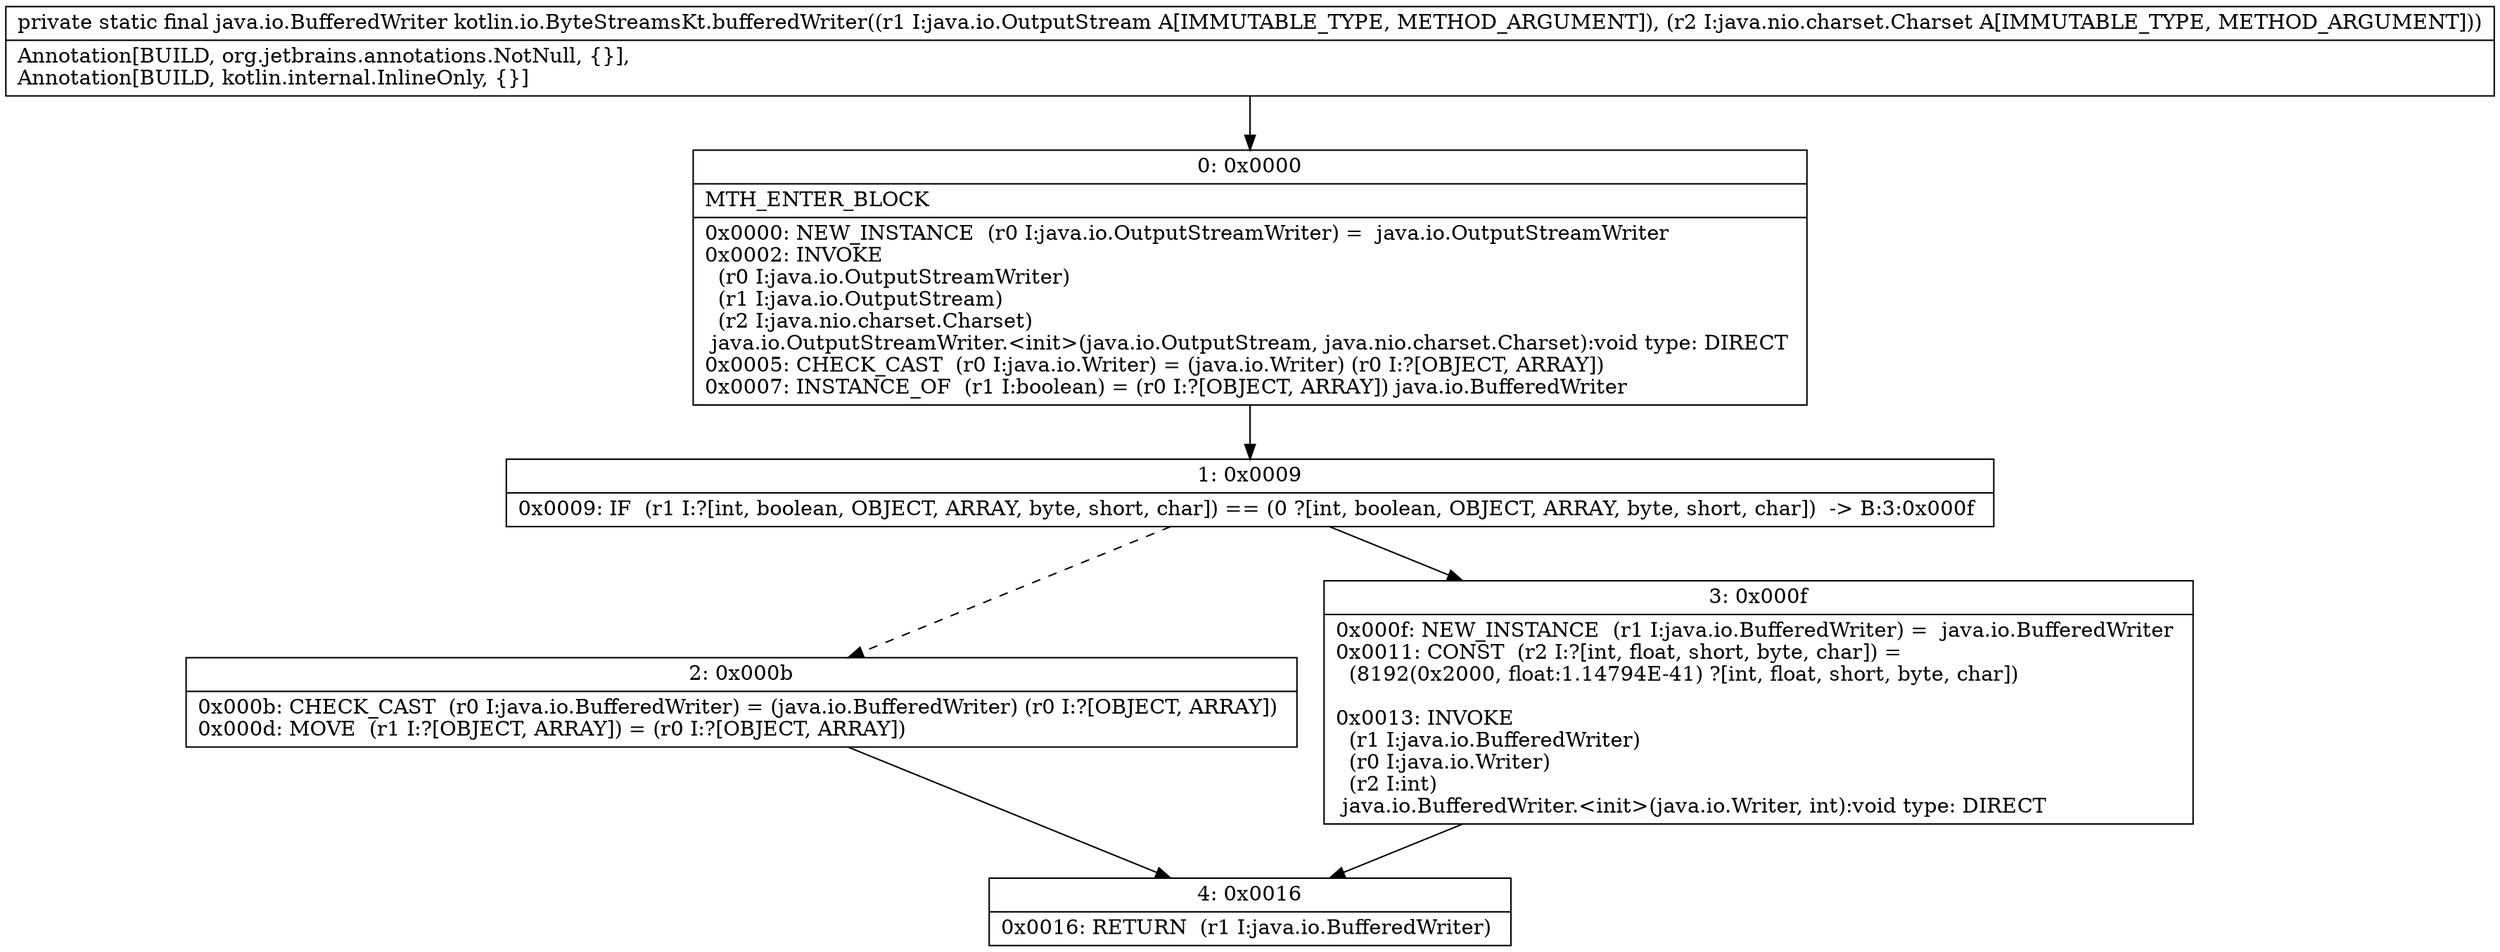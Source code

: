 digraph "CFG forkotlin.io.ByteStreamsKt.bufferedWriter(Ljava\/io\/OutputStream;Ljava\/nio\/charset\/Charset;)Ljava\/io\/BufferedWriter;" {
Node_0 [shape=record,label="{0\:\ 0x0000|MTH_ENTER_BLOCK\l|0x0000: NEW_INSTANCE  (r0 I:java.io.OutputStreamWriter) =  java.io.OutputStreamWriter \l0x0002: INVOKE  \l  (r0 I:java.io.OutputStreamWriter)\l  (r1 I:java.io.OutputStream)\l  (r2 I:java.nio.charset.Charset)\l java.io.OutputStreamWriter.\<init\>(java.io.OutputStream, java.nio.charset.Charset):void type: DIRECT \l0x0005: CHECK_CAST  (r0 I:java.io.Writer) = (java.io.Writer) (r0 I:?[OBJECT, ARRAY]) \l0x0007: INSTANCE_OF  (r1 I:boolean) = (r0 I:?[OBJECT, ARRAY]) java.io.BufferedWriter \l}"];
Node_1 [shape=record,label="{1\:\ 0x0009|0x0009: IF  (r1 I:?[int, boolean, OBJECT, ARRAY, byte, short, char]) == (0 ?[int, boolean, OBJECT, ARRAY, byte, short, char])  \-\> B:3:0x000f \l}"];
Node_2 [shape=record,label="{2\:\ 0x000b|0x000b: CHECK_CAST  (r0 I:java.io.BufferedWriter) = (java.io.BufferedWriter) (r0 I:?[OBJECT, ARRAY]) \l0x000d: MOVE  (r1 I:?[OBJECT, ARRAY]) = (r0 I:?[OBJECT, ARRAY]) \l}"];
Node_3 [shape=record,label="{3\:\ 0x000f|0x000f: NEW_INSTANCE  (r1 I:java.io.BufferedWriter) =  java.io.BufferedWriter \l0x0011: CONST  (r2 I:?[int, float, short, byte, char]) = \l  (8192(0x2000, float:1.14794E\-41) ?[int, float, short, byte, char])\l \l0x0013: INVOKE  \l  (r1 I:java.io.BufferedWriter)\l  (r0 I:java.io.Writer)\l  (r2 I:int)\l java.io.BufferedWriter.\<init\>(java.io.Writer, int):void type: DIRECT \l}"];
Node_4 [shape=record,label="{4\:\ 0x0016|0x0016: RETURN  (r1 I:java.io.BufferedWriter) \l}"];
MethodNode[shape=record,label="{private static final java.io.BufferedWriter kotlin.io.ByteStreamsKt.bufferedWriter((r1 I:java.io.OutputStream A[IMMUTABLE_TYPE, METHOD_ARGUMENT]), (r2 I:java.nio.charset.Charset A[IMMUTABLE_TYPE, METHOD_ARGUMENT]))  | Annotation[BUILD, org.jetbrains.annotations.NotNull, \{\}], \lAnnotation[BUILD, kotlin.internal.InlineOnly, \{\}]\l}"];
MethodNode -> Node_0;
Node_0 -> Node_1;
Node_1 -> Node_2[style=dashed];
Node_1 -> Node_3;
Node_2 -> Node_4;
Node_3 -> Node_4;
}

